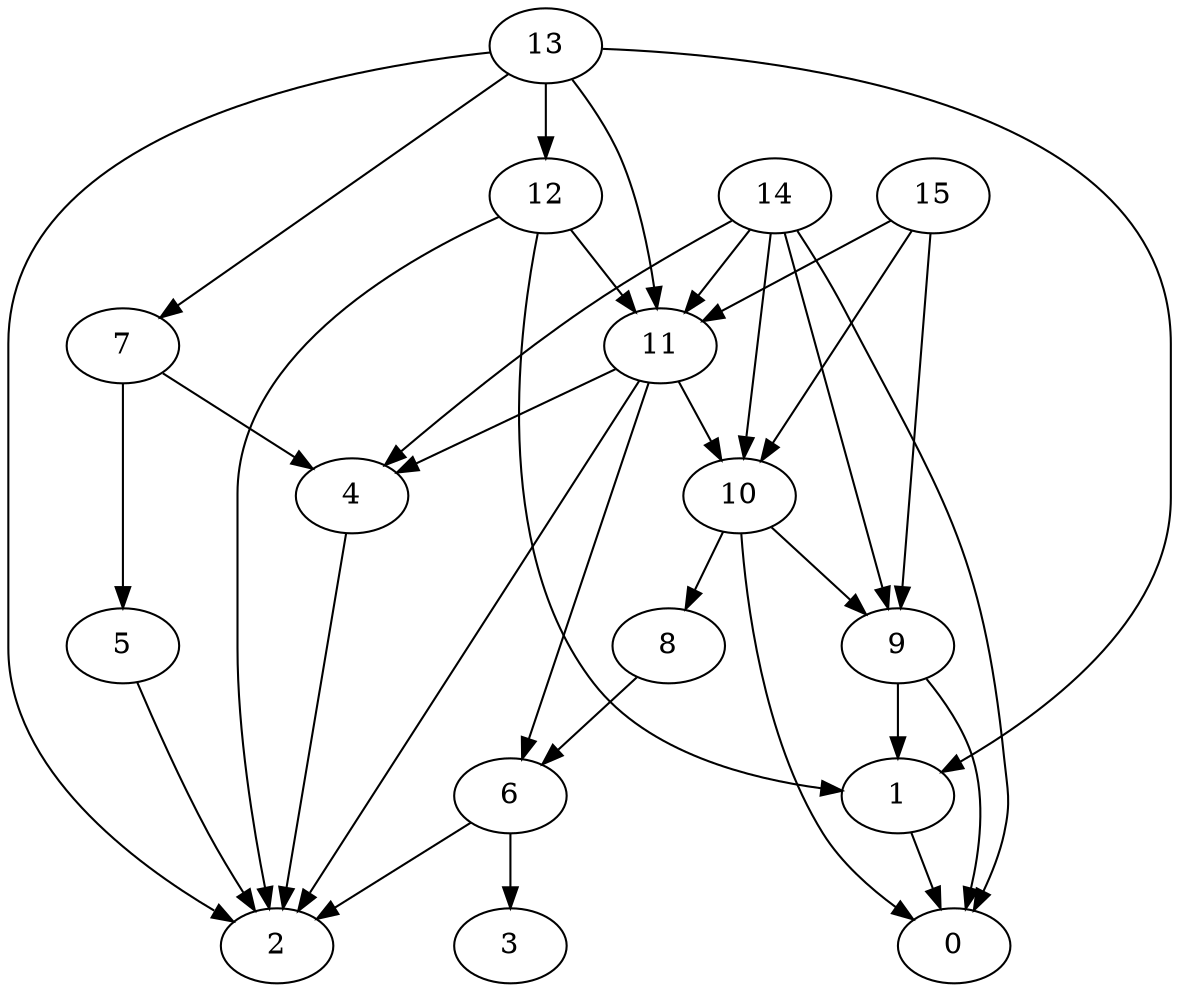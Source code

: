 digraph "Random_Nodes_16_Density_2.06_CCR_1.00_WeightType_Random_Heterogeneous-4-2-strong" {
13 [Weight=12];
12 [Weight=18];
14 [Weight=9];
15 [Weight=16];
11 [Weight=16];
10 [Weight=5];
8 [Weight=21];
7 [Weight=7];
9 [Weight=16];
5 [Weight=14];
6 [Weight=16];
1 [Weight=9];
4 [Weight=5];
0 [Weight=18];
2 [Weight=18];
3 [Weight=7];
14 -> 4 [Weight=6];
1 -> 0 [Weight=6];
14 -> 11 [Weight=10];
13 -> 7 [Weight=10];
10 -> 0 [Weight=3];
11 -> 2 [Weight=9];
14 -> 0 [Weight=8];
15 -> 11 [Weight=3];
7 -> 5 [Weight=7];
11 -> 4 [Weight=5];
11 -> 6 [Weight=5];
9 -> 0 [Weight=6];
11 -> 10 [Weight=2];
15 -> 10 [Weight=6];
7 -> 4 [Weight=7];
4 -> 2 [Weight=4];
6 -> 3 [Weight=4];
12 -> 2 [Weight=7];
13 -> 2 [Weight=5];
8 -> 6 [Weight=8];
12 -> 1 [Weight=8];
13 -> 1 [Weight=9];
15 -> 9 [Weight=4];
13 -> 11 [Weight=10];
14 -> 9 [Weight=2];
9 -> 1 [Weight=6];
14 -> 10 [Weight=7];
10 -> 8 [Weight=3];
5 -> 2 [Weight=9];
12 -> 11 [Weight=8];
10 -> 9 [Weight=10];
6 -> 2 [Weight=6];
13 -> 12 [Weight=4];
}
